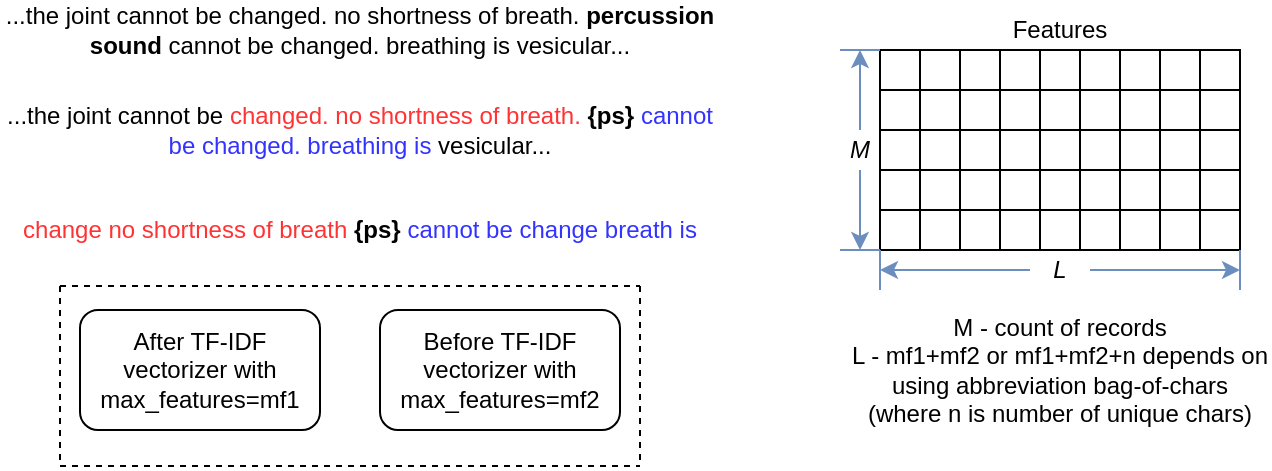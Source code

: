 <mxfile version="14.8.4" type="github">
  <diagram id="t8NL_LvqNAlttWv7_BnQ" name="Page-1">
    <mxGraphModel dx="946" dy="519" grid="1" gridSize="10" guides="1" tooltips="1" connect="1" arrows="1" fold="1" page="1" pageScale="1" pageWidth="827" pageHeight="1169" math="0" shadow="0">
      <root>
        <mxCell id="0" />
        <mxCell id="1" parent="0" />
        <mxCell id="92zkAvC7iZREQvi6Y92L-1" value="...the joint cannot be changed. no shortness of breath. &lt;b&gt;percussion sound&lt;/b&gt; cannot be changed. breathing is vesicular..." style="text;html=1;strokeColor=none;fillColor=none;align=center;verticalAlign=middle;whiteSpace=wrap;rounded=0;" vertex="1" parent="1">
          <mxGeometry x="70" y="90" width="360" height="20" as="geometry" />
        </mxCell>
        <mxCell id="92zkAvC7iZREQvi6Y92L-2" value="...the joint cannot be &lt;font color=&quot;#ff3333&quot;&gt;changed. no shortness of breath.&lt;/font&gt;&lt;b&gt;&lt;font color=&quot;#ff3333&quot;&gt;&amp;nbsp;&lt;/font&gt;{ps}&lt;/b&gt; &lt;font color=&quot;#3333ff&quot;&gt;cannot be changed. breathing is&lt;/font&gt; vesicular..." style="text;html=1;strokeColor=none;fillColor=none;align=center;verticalAlign=middle;whiteSpace=wrap;rounded=0;" vertex="1" parent="1">
          <mxGeometry x="70" y="140" width="360" height="20" as="geometry" />
        </mxCell>
        <mxCell id="92zkAvC7iZREQvi6Y92L-3" value="&lt;font color=&quot;#ff3333&quot;&gt;change no shortness of breath&lt;/font&gt;&amp;nbsp;&lt;b&gt;{ps}&lt;/b&gt; &lt;font color=&quot;#3333ff&quot;&gt;cannot be change breath is&lt;/font&gt;" style="text;html=1;strokeColor=none;fillColor=none;align=center;verticalAlign=middle;whiteSpace=wrap;rounded=0;" vertex="1" parent="1">
          <mxGeometry x="70" y="190" width="360" height="20" as="geometry" />
        </mxCell>
        <mxCell id="92zkAvC7iZREQvi6Y92L-4" value="After TF-IDF vectorizer with max_features=mf1" style="rounded=1;whiteSpace=wrap;html=1;" vertex="1" parent="1">
          <mxGeometry x="110" y="240" width="120" height="60" as="geometry" />
        </mxCell>
        <mxCell id="92zkAvC7iZREQvi6Y92L-5" value="Before TF-IDF vectorizer with max_features=mf2" style="rounded=1;whiteSpace=wrap;html=1;" vertex="1" parent="1">
          <mxGeometry x="260" y="240" width="120" height="60" as="geometry" />
        </mxCell>
        <mxCell id="92zkAvC7iZREQvi6Y92L-6" value="" style="endArrow=none;dashed=1;html=1;" edge="1" parent="1">
          <mxGeometry width="50" height="50" relative="1" as="geometry">
            <mxPoint x="390" y="315" as="sourcePoint" />
            <mxPoint x="390" y="225" as="targetPoint" />
          </mxGeometry>
        </mxCell>
        <mxCell id="92zkAvC7iZREQvi6Y92L-7" value="" style="endArrow=none;dashed=1;html=1;" edge="1" parent="1">
          <mxGeometry width="50" height="50" relative="1" as="geometry">
            <mxPoint x="100" y="315" as="sourcePoint" />
            <mxPoint x="100" y="225" as="targetPoint" />
          </mxGeometry>
        </mxCell>
        <mxCell id="92zkAvC7iZREQvi6Y92L-8" value="" style="endArrow=none;dashed=1;html=1;" edge="1" parent="1">
          <mxGeometry width="50" height="50" relative="1" as="geometry">
            <mxPoint x="100" y="318" as="sourcePoint" />
            <mxPoint x="390" y="318" as="targetPoint" />
          </mxGeometry>
        </mxCell>
        <mxCell id="92zkAvC7iZREQvi6Y92L-9" value="" style="endArrow=none;dashed=1;html=1;" edge="1" parent="1">
          <mxGeometry width="50" height="50" relative="1" as="geometry">
            <mxPoint x="100" y="228" as="sourcePoint" />
            <mxPoint x="390" y="228" as="targetPoint" />
          </mxGeometry>
        </mxCell>
        <mxCell id="92zkAvC7iZREQvi6Y92L-11" value="Features" style="text;html=1;strokeColor=none;fillColor=none;align=center;verticalAlign=middle;whiteSpace=wrap;rounded=0;" vertex="1" parent="1">
          <mxGeometry x="550" y="90" width="100" height="20" as="geometry" />
        </mxCell>
        <mxCell id="92zkAvC7iZREQvi6Y92L-12" value="" style="rounded=0;whiteSpace=wrap;html=1;" vertex="1" parent="1">
          <mxGeometry x="510" y="110" width="20" height="100" as="geometry" />
        </mxCell>
        <mxCell id="92zkAvC7iZREQvi6Y92L-13" value="" style="rounded=0;whiteSpace=wrap;html=1;" vertex="1" parent="1">
          <mxGeometry x="530" y="110" width="20" height="100" as="geometry" />
        </mxCell>
        <mxCell id="92zkAvC7iZREQvi6Y92L-14" value="" style="rounded=0;whiteSpace=wrap;html=1;" vertex="1" parent="1">
          <mxGeometry x="550" y="110" width="20" height="100" as="geometry" />
        </mxCell>
        <mxCell id="92zkAvC7iZREQvi6Y92L-15" value="" style="rounded=0;whiteSpace=wrap;html=1;" vertex="1" parent="1">
          <mxGeometry x="590" y="110" width="20" height="100" as="geometry" />
        </mxCell>
        <mxCell id="92zkAvC7iZREQvi6Y92L-16" value="" style="rounded=0;whiteSpace=wrap;html=1;" vertex="1" parent="1">
          <mxGeometry x="570" y="110" width="20" height="100" as="geometry" />
        </mxCell>
        <mxCell id="92zkAvC7iZREQvi6Y92L-17" value="" style="rounded=0;whiteSpace=wrap;html=1;" vertex="1" parent="1">
          <mxGeometry x="610" y="110" width="20" height="100" as="geometry" />
        </mxCell>
        <mxCell id="92zkAvC7iZREQvi6Y92L-18" value="" style="rounded=0;whiteSpace=wrap;html=1;" vertex="1" parent="1">
          <mxGeometry x="650" y="110" width="20" height="100" as="geometry" />
        </mxCell>
        <mxCell id="92zkAvC7iZREQvi6Y92L-19" value="" style="rounded=0;whiteSpace=wrap;html=1;" vertex="1" parent="1">
          <mxGeometry x="630" y="110" width="20" height="100" as="geometry" />
        </mxCell>
        <mxCell id="92zkAvC7iZREQvi6Y92L-20" value="" style="rounded=0;whiteSpace=wrap;html=1;" vertex="1" parent="1">
          <mxGeometry x="670" y="110" width="20" height="100" as="geometry" />
        </mxCell>
        <mxCell id="92zkAvC7iZREQvi6Y92L-29" value="" style="endArrow=none;html=1;exitX=0;exitY=1;exitDx=0;exitDy=0;entryX=0;entryY=0;entryDx=0;entryDy=0;" edge="1" parent="1">
          <mxGeometry width="50" height="50" relative="1" as="geometry">
            <mxPoint x="510" y="190" as="sourcePoint" />
            <mxPoint x="690" y="190" as="targetPoint" />
          </mxGeometry>
        </mxCell>
        <mxCell id="92zkAvC7iZREQvi6Y92L-30" value="" style="endArrow=none;html=1;exitX=0;exitY=1;exitDx=0;exitDy=0;entryX=0;entryY=0;entryDx=0;entryDy=0;" edge="1" parent="1">
          <mxGeometry width="50" height="50" relative="1" as="geometry">
            <mxPoint x="510" y="170" as="sourcePoint" />
            <mxPoint x="690" y="170" as="targetPoint" />
          </mxGeometry>
        </mxCell>
        <mxCell id="92zkAvC7iZREQvi6Y92L-31" value="" style="endArrow=none;html=1;exitX=0;exitY=1;exitDx=0;exitDy=0;entryX=0;entryY=0;entryDx=0;entryDy=0;" edge="1" parent="1">
          <mxGeometry width="50" height="50" relative="1" as="geometry">
            <mxPoint x="510" y="150" as="sourcePoint" />
            <mxPoint x="690" y="150" as="targetPoint" />
          </mxGeometry>
        </mxCell>
        <mxCell id="92zkAvC7iZREQvi6Y92L-32" value="" style="endArrow=none;html=1;exitX=0;exitY=1;exitDx=0;exitDy=0;entryX=0;entryY=0;entryDx=0;entryDy=0;" edge="1" parent="1">
          <mxGeometry width="50" height="50" relative="1" as="geometry">
            <mxPoint x="510" y="130" as="sourcePoint" />
            <mxPoint x="690" y="130" as="targetPoint" />
          </mxGeometry>
        </mxCell>
        <mxCell id="92zkAvC7iZREQvi6Y92L-33" value="" style="endArrow=none;html=1;exitX=0;exitY=1;exitDx=0;exitDy=0;entryX=0;entryY=0;entryDx=0;entryDy=0;" edge="1" parent="1">
          <mxGeometry width="50" height="50" relative="1" as="geometry">
            <mxPoint x="510" y="110" as="sourcePoint" />
            <mxPoint x="690" y="110" as="targetPoint" />
          </mxGeometry>
        </mxCell>
        <mxCell id="92zkAvC7iZREQvi6Y92L-34" value="" style="endArrow=none;html=1;entryX=0;entryY=0;entryDx=0;entryDy=0;fillColor=#dae8fc;strokeColor=#6c8ebf;" edge="1" parent="1" target="92zkAvC7iZREQvi6Y92L-12">
          <mxGeometry width="50" height="50" relative="1" as="geometry">
            <mxPoint x="490" y="110" as="sourcePoint" />
            <mxPoint x="530" y="120" as="targetPoint" />
          </mxGeometry>
        </mxCell>
        <mxCell id="92zkAvC7iZREQvi6Y92L-37" value="" style="endArrow=none;html=1;exitX=0;exitY=1;exitDx=0;exitDy=0;fillColor=#dae8fc;strokeColor=#6c8ebf;" edge="1" parent="1" source="92zkAvC7iZREQvi6Y92L-12">
          <mxGeometry width="50" height="50" relative="1" as="geometry">
            <mxPoint x="510" y="280" as="sourcePoint" />
            <mxPoint x="490" y="210" as="targetPoint" />
          </mxGeometry>
        </mxCell>
        <mxCell id="92zkAvC7iZREQvi6Y92L-40" style="edgeStyle=orthogonalEdgeStyle;rounded=0;orthogonalLoop=1;jettySize=auto;html=1;exitX=0.5;exitY=0;exitDx=0;exitDy=0;fillColor=#dae8fc;strokeColor=#6C8EBF;" edge="1" parent="1" source="92zkAvC7iZREQvi6Y92L-38">
          <mxGeometry relative="1" as="geometry">
            <mxPoint x="500" y="110" as="targetPoint" />
          </mxGeometry>
        </mxCell>
        <mxCell id="92zkAvC7iZREQvi6Y92L-41" style="edgeStyle=orthogonalEdgeStyle;rounded=0;orthogonalLoop=1;jettySize=auto;html=1;exitX=0.5;exitY=1;exitDx=0;exitDy=0;fillColor=#dae8fc;strokeColor=#6c8ebf;" edge="1" parent="1" source="92zkAvC7iZREQvi6Y92L-38">
          <mxGeometry relative="1" as="geometry">
            <mxPoint x="500" y="210" as="targetPoint" />
          </mxGeometry>
        </mxCell>
        <mxCell id="92zkAvC7iZREQvi6Y92L-38" value="&lt;i&gt;M&lt;/i&gt;" style="text;html=1;strokeColor=none;fillColor=none;align=center;verticalAlign=middle;whiteSpace=wrap;rounded=0;" vertex="1" parent="1">
          <mxGeometry x="480" y="150" width="40" height="20" as="geometry" />
        </mxCell>
        <mxCell id="92zkAvC7iZREQvi6Y92L-44" value="" style="endArrow=none;html=1;strokeColor=#6C8EBF;entryX=0;entryY=1;entryDx=0;entryDy=0;" edge="1" parent="1" target="92zkAvC7iZREQvi6Y92L-12">
          <mxGeometry width="50" height="50" relative="1" as="geometry">
            <mxPoint x="510" y="230" as="sourcePoint" />
            <mxPoint x="530" y="280" as="targetPoint" />
          </mxGeometry>
        </mxCell>
        <mxCell id="92zkAvC7iZREQvi6Y92L-46" value="" style="endArrow=none;html=1;strokeColor=#6C8EBF;entryX=1;entryY=1;entryDx=0;entryDy=0;" edge="1" parent="1" target="92zkAvC7iZREQvi6Y92L-20">
          <mxGeometry width="50" height="50" relative="1" as="geometry">
            <mxPoint x="690" y="230" as="sourcePoint" />
            <mxPoint x="740" y="290" as="targetPoint" />
          </mxGeometry>
        </mxCell>
        <mxCell id="92zkAvC7iZREQvi6Y92L-48" style="edgeStyle=orthogonalEdgeStyle;rounded=0;orthogonalLoop=1;jettySize=auto;html=1;exitX=1;exitY=0.5;exitDx=0;exitDy=0;strokeColor=#6C8EBF;" edge="1" parent="1" source="92zkAvC7iZREQvi6Y92L-47">
          <mxGeometry relative="1" as="geometry">
            <mxPoint x="690" y="220" as="targetPoint" />
          </mxGeometry>
        </mxCell>
        <mxCell id="92zkAvC7iZREQvi6Y92L-49" style="edgeStyle=orthogonalEdgeStyle;rounded=0;orthogonalLoop=1;jettySize=auto;html=1;exitX=0;exitY=0.5;exitDx=0;exitDy=0;strokeColor=#6C8EBF;" edge="1" parent="1" source="92zkAvC7iZREQvi6Y92L-47">
          <mxGeometry relative="1" as="geometry">
            <mxPoint x="510" y="220" as="targetPoint" />
          </mxGeometry>
        </mxCell>
        <mxCell id="92zkAvC7iZREQvi6Y92L-47" value="&lt;i&gt;L&lt;/i&gt;" style="text;html=1;strokeColor=none;fillColor=none;align=center;verticalAlign=middle;whiteSpace=wrap;rounded=0;" vertex="1" parent="1">
          <mxGeometry x="585" y="210" width="30" height="20" as="geometry" />
        </mxCell>
        <mxCell id="92zkAvC7iZREQvi6Y92L-50" value="&lt;div&gt;&lt;span&gt;M - count of records&lt;/span&gt;&lt;/div&gt;&lt;div&gt;&lt;span&gt;L - mf1+mf2 or mf1+mf2+n depends on using abbreviation bag-of-chars (where n is number of unique chars)&lt;/span&gt;&lt;/div&gt;" style="text;html=1;strokeColor=none;fillColor=none;align=center;verticalAlign=middle;whiteSpace=wrap;rounded=0;" vertex="1" parent="1">
          <mxGeometry x="495" y="230" width="210" height="80" as="geometry" />
        </mxCell>
      </root>
    </mxGraphModel>
  </diagram>
</mxfile>
